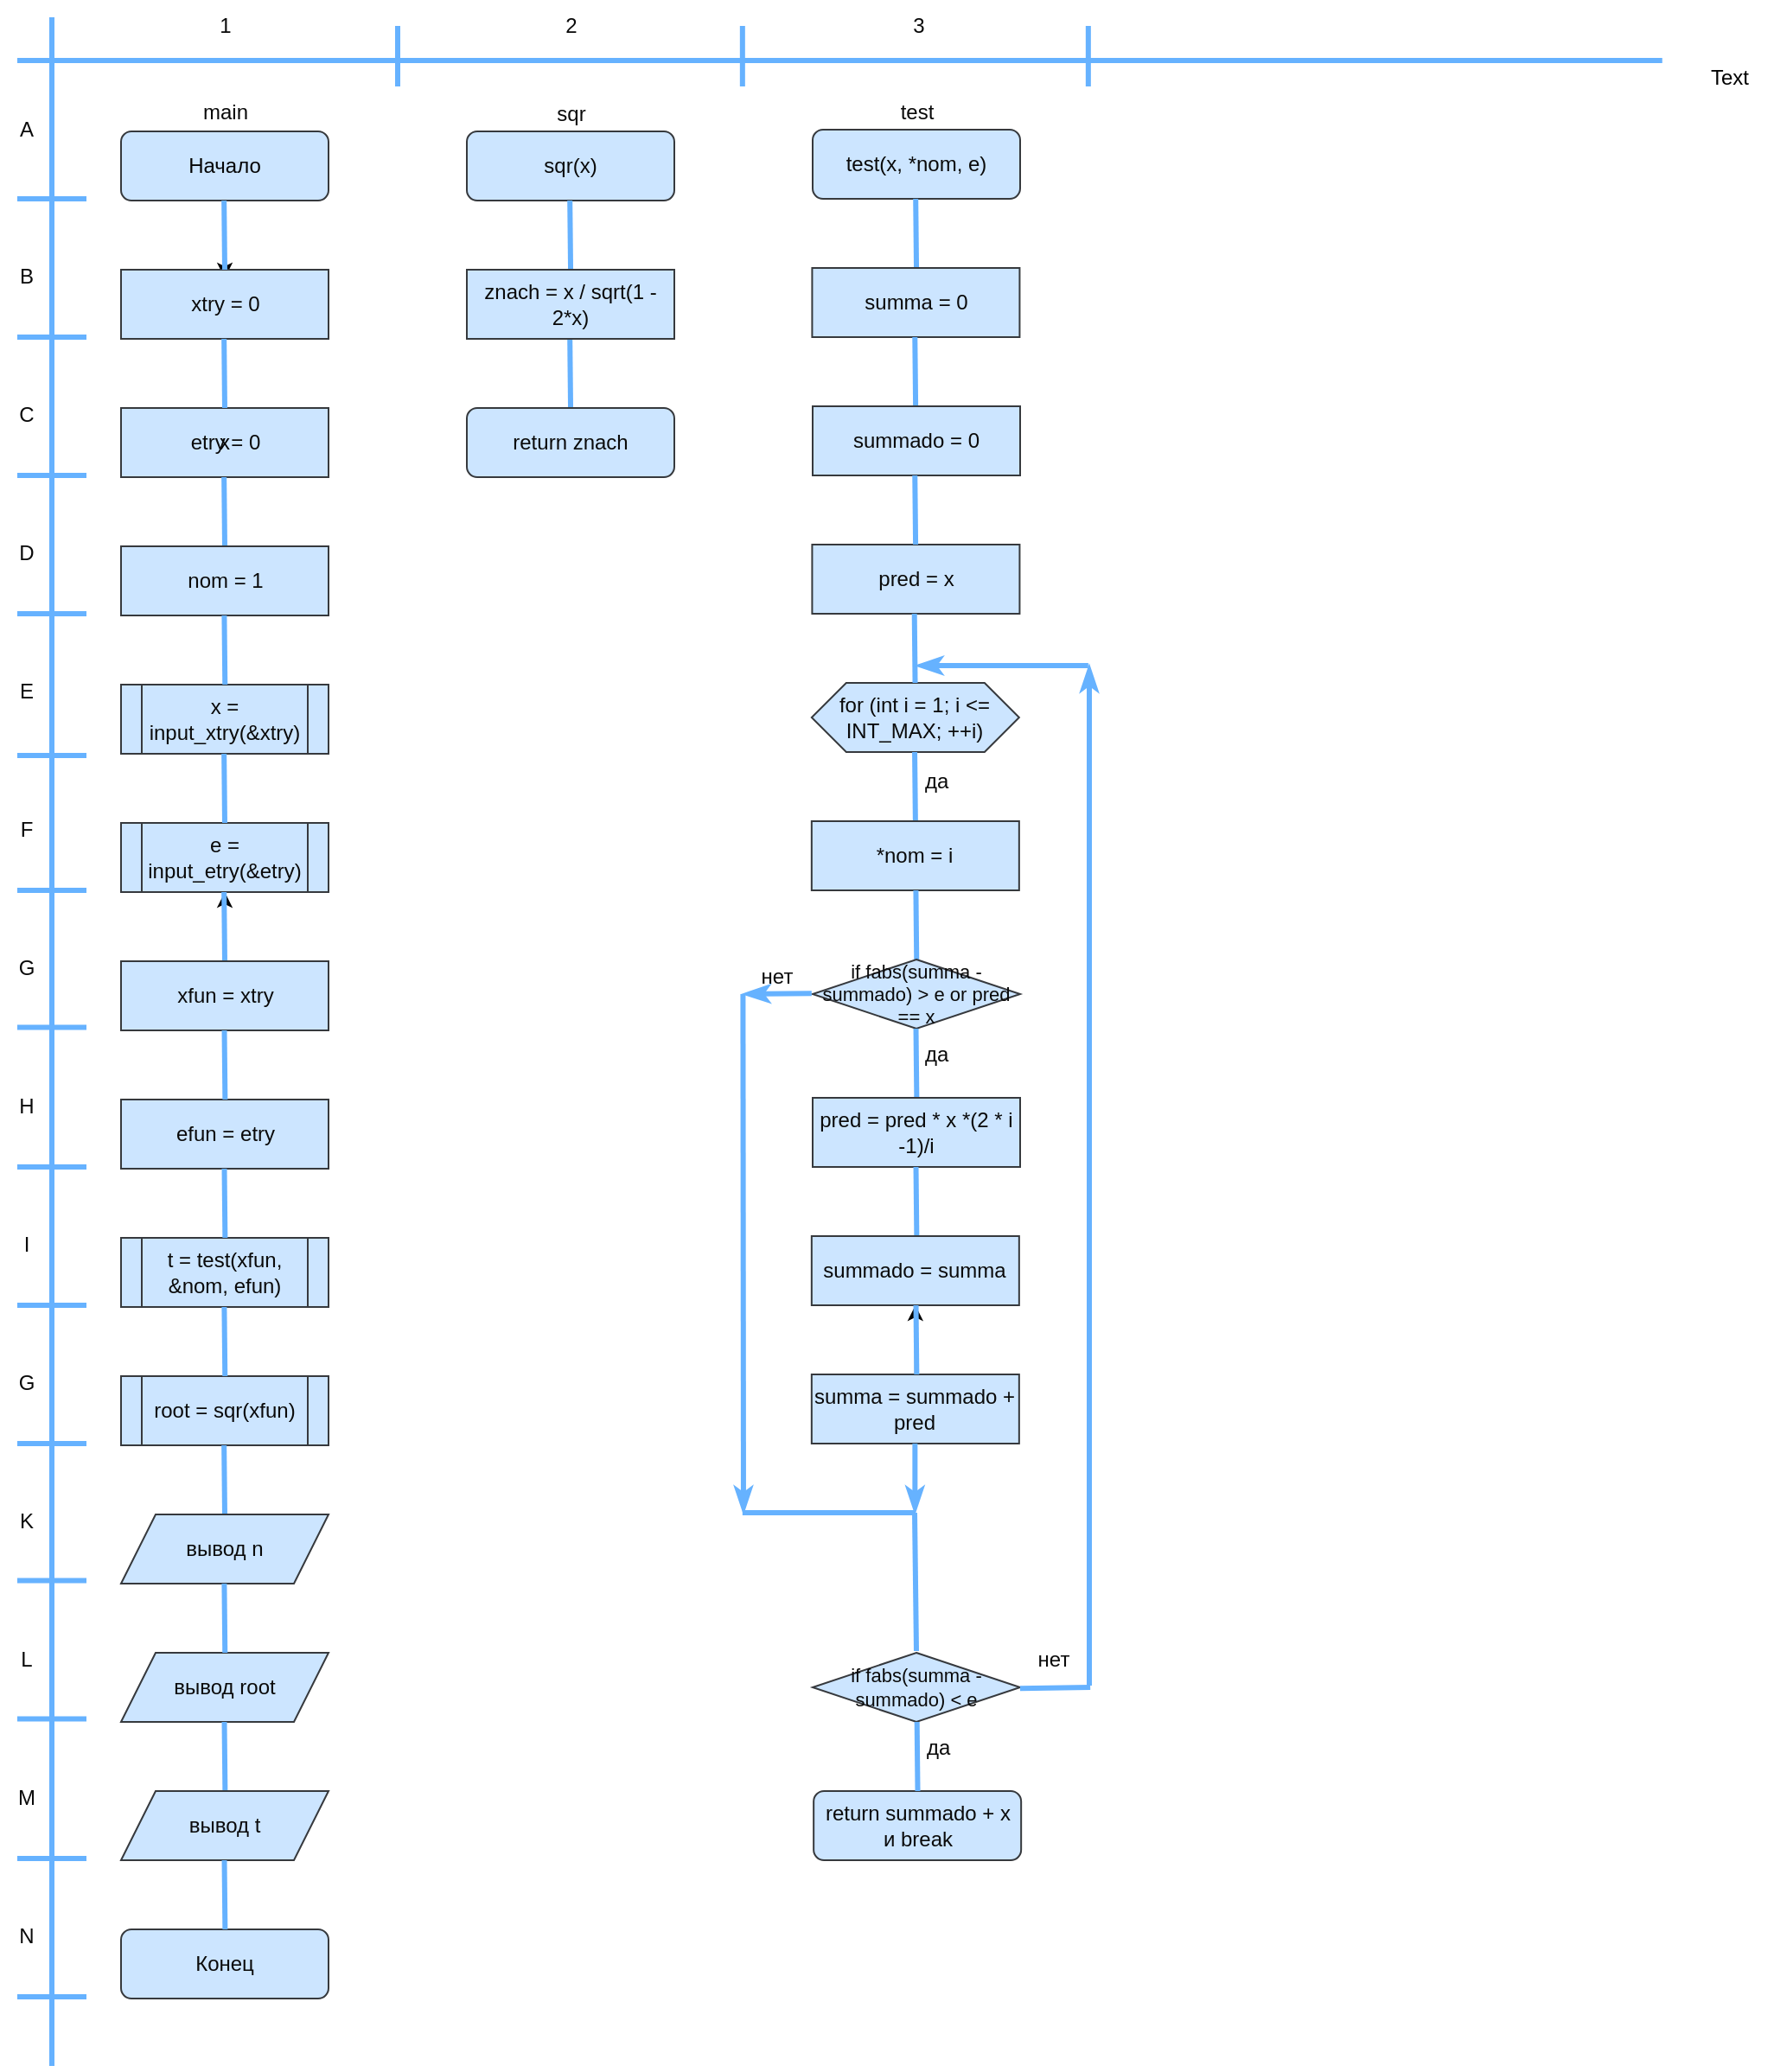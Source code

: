 <mxfile>
    <diagram id="ryQu1h_99_hGB_A9CcAF" name="Страница 1">
        <mxGraphModel dx="1442" dy="848" grid="1" gridSize="10" guides="1" tooltips="1" connect="1" arrows="1" fold="1" page="1" pageScale="1" pageWidth="3300" pageHeight="2339" background="#ffffff" math="0" shadow="0">
            <root>
                <mxCell id="0"/>
                <mxCell id="1" parent="0"/>
                <mxCell id="330" value="" style="edgeStyle=none;html=1;" edge="1" parent="1" source="2" target="32">
                    <mxGeometry relative="1" as="geometry"/>
                </mxCell>
                <mxCell id="2" value="&lt;font color=&quot;#050505&quot;&gt;Начало&lt;/font&gt;" style="whiteSpace=wrap;html=1;fillStyle=auto;fillColor=#cce5ff;strokeColor=#36393d;rounded=1;" parent="1" vertex="1">
                    <mxGeometry x="80" y="81" width="120" height="40" as="geometry"/>
                </mxCell>
                <mxCell id="3" value="Text" style="text;html=1;align=center;verticalAlign=middle;resizable=0;points=[];autosize=1;strokeColor=none;fillColor=none;" parent="1" vertex="1">
                    <mxGeometry x="985" y="35" width="50" height="30" as="geometry"/>
                </mxCell>
                <mxCell id="22" value="" style="rounded=0;whiteSpace=wrap;html=1;fillColor=#cce5ff;strokeColor=#36393d;" parent="1" vertex="1">
                    <mxGeometry x="80" y="161" width="120" height="40" as="geometry"/>
                </mxCell>
                <mxCell id="32" value="xtry = 0" style="text;html=1;align=center;verticalAlign=middle;resizable=0;points=[];autosize=1;strokeColor=none;fillColor=none;fontSize=12;fontFamily=Helvetica;fontColor=#0A0A0A;" parent="1" vertex="1">
                    <mxGeometry x="110" y="166" width="60" height="30" as="geometry"/>
                </mxCell>
                <mxCell id="34" value="x" style="rounded=0;whiteSpace=wrap;html=1;fillColor=#cce5ff;strokeColor=#36393d;" parent="1" vertex="1">
                    <mxGeometry x="80" y="241" width="120" height="40" as="geometry"/>
                </mxCell>
                <mxCell id="35" value="etry = 0" style="text;html=1;align=center;verticalAlign=middle;resizable=0;points=[];autosize=1;strokeColor=none;fillColor=none;fontSize=12;fontFamily=Helvetica;fontColor=#0A0A0A;" parent="1" vertex="1">
                    <mxGeometry x="110" y="246" width="60" height="30" as="geometry"/>
                </mxCell>
                <mxCell id="36" value="x = input_xtry(&amp;amp;xtry)" style="shape=process;whiteSpace=wrap;html=1;backgroundOutline=1;rounded=0;strokeColor=#36393d;fontFamily=Helvetica;fontSize=12;fontColor=#0A0A0A;fillColor=#cce5ff;" parent="1" vertex="1">
                    <mxGeometry x="80" y="401" width="120" height="40" as="geometry"/>
                </mxCell>
                <mxCell id="37" value="e = input_etry(&amp;amp;etry)" style="shape=process;whiteSpace=wrap;html=1;backgroundOutline=1;rounded=0;strokeColor=#36393d;fontFamily=Helvetica;fontSize=12;fontColor=#0A0A0A;fillColor=#cce5ff;" parent="1" vertex="1">
                    <mxGeometry x="80" y="481" width="120" height="40" as="geometry"/>
                </mxCell>
                <mxCell id="227" value="" style="edgeStyle=none;html=1;" parent="1" source="41" target="37" edge="1">
                    <mxGeometry relative="1" as="geometry"/>
                </mxCell>
                <mxCell id="41" value="t = test(xfun, &amp;amp;nom, efun)" style="shape=process;whiteSpace=wrap;html=1;backgroundOutline=1;rounded=0;strokeColor=#36393d;fontFamily=Helvetica;fontSize=12;fontColor=#0A0A0A;fillColor=#cce5ff;" parent="1" vertex="1">
                    <mxGeometry x="80" y="721" width="120" height="40" as="geometry"/>
                </mxCell>
                <mxCell id="42" value="root = sqr(xfun)" style="shape=process;whiteSpace=wrap;html=1;backgroundOutline=1;rounded=0;strokeColor=#36393d;fontFamily=Helvetica;fontSize=12;fontColor=#0A0A0A;fillColor=#cce5ff;" parent="1" vertex="1">
                    <mxGeometry x="80" y="801" width="120" height="40" as="geometry"/>
                </mxCell>
                <mxCell id="45" value="Конец" style="rounded=1;whiteSpace=wrap;html=1;strokeColor=#36393d;fontFamily=Helvetica;fontSize=12;fontColor=#0A0A0A;fillColor=#cce5ff;" parent="1" vertex="1">
                    <mxGeometry x="80" y="1121" width="120" height="40" as="geometry"/>
                </mxCell>
                <mxCell id="48" value="" style="endArrow=none;html=1;rounded=0;strokeColor=#66B2FF;strokeWidth=3;fontFamily=Helvetica;fontSize=12;fontColor=default;" parent="1" edge="1">
                    <mxGeometry width="50" height="50" relative="1" as="geometry">
                        <mxPoint x="140" y="161" as="sourcePoint"/>
                        <mxPoint x="139.58" y="121" as="targetPoint"/>
                    </mxGeometry>
                </mxCell>
                <mxCell id="49" value="" style="endArrow=none;html=1;rounded=0;strokeColor=#66B2FF;strokeWidth=3;fontFamily=Helvetica;fontSize=12;fontColor=default;" parent="1" edge="1">
                    <mxGeometry width="50" height="50" relative="1" as="geometry">
                        <mxPoint x="140.0" y="241" as="sourcePoint"/>
                        <mxPoint x="139.58" y="201" as="targetPoint"/>
                    </mxGeometry>
                </mxCell>
                <mxCell id="50" value="" style="endArrow=none;html=1;rounded=0;strokeColor=#66B2FF;strokeWidth=3;fontFamily=Helvetica;fontSize=12;fontColor=default;" parent="1" edge="1">
                    <mxGeometry width="50" height="50" relative="1" as="geometry">
                        <mxPoint x="140" y="321" as="sourcePoint"/>
                        <mxPoint x="139.58" y="281" as="targetPoint"/>
                    </mxGeometry>
                </mxCell>
                <mxCell id="51" value="" style="endArrow=none;html=1;rounded=0;strokeColor=#66B2FF;strokeWidth=3;fontFamily=Helvetica;fontSize=12;fontColor=default;" parent="1" edge="1">
                    <mxGeometry width="50" height="50" relative="1" as="geometry">
                        <mxPoint x="140" y="481" as="sourcePoint"/>
                        <mxPoint x="139.58" y="441" as="targetPoint"/>
                    </mxGeometry>
                </mxCell>
                <mxCell id="52" value="" style="endArrow=none;html=1;rounded=0;strokeColor=#66B2FF;strokeWidth=3;fontFamily=Helvetica;fontSize=12;fontColor=default;" parent="1" edge="1">
                    <mxGeometry width="50" height="50" relative="1" as="geometry">
                        <mxPoint x="140" y="561" as="sourcePoint"/>
                        <mxPoint x="139.58" y="521" as="targetPoint"/>
                    </mxGeometry>
                </mxCell>
                <mxCell id="59" value="" style="endArrow=none;html=1;rounded=0;strokeColor=#66B2FF;strokeWidth=3;fontFamily=Helvetica;fontSize=12;fontColor=default;" parent="1" edge="1">
                    <mxGeometry width="50" height="50" relative="1" as="geometry">
                        <mxPoint x="140" y="881" as="sourcePoint"/>
                        <mxPoint x="139.58" y="841" as="targetPoint"/>
                    </mxGeometry>
                </mxCell>
                <mxCell id="60" value="main" style="text;html=1;align=center;verticalAlign=middle;resizable=0;points=[];autosize=1;strokeColor=none;fillColor=none;fontSize=12;fontFamily=Helvetica;fontColor=#0A0A0A;" parent="1" vertex="1">
                    <mxGeometry x="115" y="55" width="50" height="30" as="geometry"/>
                </mxCell>
                <mxCell id="101" value="test(x, *nom, e)" style="rounded=1;whiteSpace=wrap;html=1;strokeColor=#36393d;fontFamily=Helvetica;fontSize=12;fontColor=#0A0A0A;fillColor=#cce5ff;" parent="1" vertex="1">
                    <mxGeometry x="480" y="80" width="120" height="40" as="geometry"/>
                </mxCell>
                <mxCell id="102" value="" style="endArrow=none;html=1;rounded=0;strokeColor=#66B2FF;strokeWidth=3;fontFamily=Helvetica;fontSize=12;fontColor=default;" parent="1" edge="1">
                    <mxGeometry width="50" height="50" relative="1" as="geometry">
                        <mxPoint x="540.02" y="160" as="sourcePoint"/>
                        <mxPoint x="539.6" y="120" as="targetPoint"/>
                    </mxGeometry>
                </mxCell>
                <mxCell id="103" value="for (int i = 1; i &amp;lt;= INT_MAX; ++i)" style="shape=hexagon;perimeter=hexagonPerimeter2;whiteSpace=wrap;html=1;fixedSize=1;rounded=0;strokeColor=#36393d;fontFamily=Helvetica;fontSize=12;fontColor=#0A0A0A;fillColor=#cce5ff;" parent="1" vertex="1">
                    <mxGeometry x="479.42" y="400" width="120" height="40" as="geometry"/>
                </mxCell>
                <mxCell id="104" value="" style="endArrow=none;html=1;rounded=0;strokeColor=#66B2FF;strokeWidth=3;fontFamily=Helvetica;fontSize=12;fontColor=default;" parent="1" edge="1">
                    <mxGeometry width="50" height="50" relative="1" as="geometry">
                        <mxPoint x="539.44" y="480" as="sourcePoint"/>
                        <mxPoint x="539.02" y="440" as="targetPoint"/>
                    </mxGeometry>
                </mxCell>
                <mxCell id="110" value="" style="endArrow=none;html=1;rounded=0;strokeColor=#66B2FF;strokeWidth=3;fontFamily=Helvetica;fontSize=12;fontColor=#0A0A0A;" parent="1" edge="1">
                    <mxGeometry width="50" height="50" relative="1" as="geometry">
                        <mxPoint x="439.42" y="880" as="sourcePoint"/>
                        <mxPoint x="539.42" y="880" as="targetPoint"/>
                    </mxGeometry>
                </mxCell>
                <mxCell id="112" value="return summado + x&lt;br&gt;и break" style="rounded=1;whiteSpace=wrap;html=1;strokeColor=#36393d;fontFamily=Helvetica;fontSize=12;fontColor=#0A0A0A;fillColor=#cce5ff;" parent="1" vertex="1">
                    <mxGeometry x="480.58" y="1041" width="120" height="40" as="geometry"/>
                </mxCell>
                <mxCell id="119" value="да&amp;nbsp;" style="text;html=1;align=center;verticalAlign=middle;resizable=0;points=[];autosize=1;strokeColor=none;fillColor=none;fontSize=12;fontFamily=Helvetica;fontColor=#0A0A0A;" parent="1" vertex="1">
                    <mxGeometry x="533.42" y="442" width="40" height="30" as="geometry"/>
                </mxCell>
                <mxCell id="120" value="test" style="text;html=1;align=center;verticalAlign=middle;resizable=0;points=[];autosize=1;strokeColor=none;fillColor=none;fontSize=12;fontFamily=Helvetica;fontColor=#0A0A0A;" parent="1" vertex="1">
                    <mxGeometry x="520" y="55" width="40" height="30" as="geometry"/>
                </mxCell>
                <mxCell id="121" value="" style="edgeStyle=none;orthogonalLoop=1;jettySize=auto;html=1;rounded=0;strokeColor=#66B2FF;strokeWidth=3;fontFamily=Helvetica;fontSize=12;fontColor=#0A0A0A;endArrow=classicThin;endFill=1;" parent="1" edge="1">
                    <mxGeometry width="100" relative="1" as="geometry">
                        <mxPoint x="640" y="980" as="sourcePoint"/>
                        <mxPoint x="640" y="390" as="targetPoint"/>
                        <Array as="points"/>
                    </mxGeometry>
                </mxCell>
                <mxCell id="122" value="sqr(x)" style="rounded=1;whiteSpace=wrap;html=1;strokeColor=#36393d;fontFamily=Helvetica;fontSize=12;fontColor=#0A0A0A;fillColor=#cce5ff;" parent="1" vertex="1">
                    <mxGeometry x="280" y="81" width="120" height="40" as="geometry"/>
                </mxCell>
                <mxCell id="123" value="sqr" style="text;html=1;align=center;verticalAlign=middle;resizable=0;points=[];autosize=1;strokeColor=none;fillColor=none;fontSize=12;fontFamily=Helvetica;fontColor=#0A0A0A;" parent="1" vertex="1">
                    <mxGeometry x="320" y="56" width="40" height="30" as="geometry"/>
                </mxCell>
                <mxCell id="125" value="" style="endArrow=none;html=1;rounded=0;strokeColor=#66B2FF;strokeWidth=3;fontFamily=Helvetica;fontSize=12;fontColor=default;" parent="1" edge="1">
                    <mxGeometry width="50" height="50" relative="1" as="geometry">
                        <mxPoint x="340.02" y="161" as="sourcePoint"/>
                        <mxPoint x="339.6" y="121" as="targetPoint"/>
                    </mxGeometry>
                </mxCell>
                <mxCell id="126" value="" style="endArrow=none;html=1;rounded=0;strokeColor=#66B2FF;strokeWidth=3;fontFamily=Helvetica;fontSize=12;fontColor=default;" parent="1" edge="1">
                    <mxGeometry width="50" height="50" relative="1" as="geometry">
                        <mxPoint x="340.02" y="241" as="sourcePoint"/>
                        <mxPoint x="339.6" y="201" as="targetPoint"/>
                    </mxGeometry>
                </mxCell>
                <mxCell id="128" value="return znach" style="rounded=1;whiteSpace=wrap;html=1;strokeColor=#36393d;fontFamily=Helvetica;fontSize=12;fontColor=#0A0A0A;fillColor=#cce5ff;" parent="1" vertex="1">
                    <mxGeometry x="280" y="241" width="120" height="40" as="geometry"/>
                </mxCell>
                <mxCell id="137" value="znach = x / sqrt(1 - 2*x)" style="whiteSpace=wrap;html=1;rounded=0;strokeColor=#36393d;fontFamily=Helvetica;fontSize=12;fontColor=#0A0A0A;fillColor=#cce5ff;" parent="1" vertex="1">
                    <mxGeometry x="280" y="161" width="120" height="40" as="geometry"/>
                </mxCell>
                <mxCell id="222" value="вывод root" style="shape=parallelogram;perimeter=parallelogramPerimeter;whiteSpace=wrap;html=1;fixedSize=1;rounded=0;strokeColor=#36393d;fontFamily=Helvetica;fontSize=12;fontColor=#0A0A0A;fillColor=#cce5ff;" parent="1" vertex="1">
                    <mxGeometry x="80" y="961" width="120" height="40" as="geometry"/>
                </mxCell>
                <mxCell id="223" value="" style="endArrow=none;html=1;rounded=0;strokeColor=#66B2FF;strokeWidth=3;fontFamily=Helvetica;fontSize=12;fontColor=default;" parent="1" edge="1">
                    <mxGeometry width="50" height="50" relative="1" as="geometry">
                        <mxPoint x="140.18" y="1041" as="sourcePoint"/>
                        <mxPoint x="139.76" y="1001" as="targetPoint"/>
                    </mxGeometry>
                </mxCell>
                <mxCell id="224" value="вывод t" style="shape=parallelogram;perimeter=parallelogramPerimeter;whiteSpace=wrap;html=1;fixedSize=1;rounded=0;strokeColor=#36393d;fontFamily=Helvetica;fontSize=12;fontColor=#0A0A0A;fillColor=#cce5ff;" parent="1" vertex="1">
                    <mxGeometry x="80" y="1041" width="120" height="40" as="geometry"/>
                </mxCell>
                <mxCell id="225" value="" style="endArrow=none;html=1;rounded=0;strokeColor=#66B2FF;strokeWidth=3;fontFamily=Helvetica;fontSize=12;fontColor=default;" parent="1" edge="1">
                    <mxGeometry width="50" height="50" relative="1" as="geometry">
                        <mxPoint x="140.18" y="1121" as="sourcePoint"/>
                        <mxPoint x="139.76" y="1081" as="targetPoint"/>
                    </mxGeometry>
                </mxCell>
                <mxCell id="228" value="" style="endArrow=none;html=1;rounded=0;strokeColor=#66B2FF;strokeWidth=3;fontFamily=Helvetica;fontSize=12;fontColor=default;" parent="1" edge="1">
                    <mxGeometry width="50" height="50" relative="1" as="geometry">
                        <mxPoint x="140.13" y="801" as="sourcePoint"/>
                        <mxPoint x="139.71" y="761" as="targetPoint"/>
                    </mxGeometry>
                </mxCell>
                <mxCell id="229" value="summa = 0" style="whiteSpace=wrap;html=1;rounded=0;strokeColor=#36393d;fontFamily=Helvetica;fontSize=12;fontColor=#0A0A0A;fillColor=#cce5ff;" parent="1" vertex="1">
                    <mxGeometry x="479.71" y="160" width="120" height="40" as="geometry"/>
                </mxCell>
                <mxCell id="230" value="pred = x" style="whiteSpace=wrap;html=1;rounded=0;strokeColor=#36393d;fontFamily=Helvetica;fontSize=12;fontColor=#0A0A0A;fillColor=#cce5ff;" parent="1" vertex="1">
                    <mxGeometry x="479.71" y="320" width="120" height="40" as="geometry"/>
                </mxCell>
                <mxCell id="231" value="" style="endArrow=none;html=1;rounded=0;strokeColor=#66B2FF;strokeWidth=3;fontFamily=Helvetica;fontSize=12;fontColor=default;" parent="1" edge="1">
                    <mxGeometry width="50" height="50" relative="1" as="geometry">
                        <mxPoint x="539.56" y="240" as="sourcePoint"/>
                        <mxPoint x="539.14" y="200" as="targetPoint"/>
                    </mxGeometry>
                </mxCell>
                <mxCell id="233" value="" style="endArrow=none;html=1;rounded=0;strokeColor=#66B2FF;strokeWidth=3;fontFamily=Helvetica;fontSize=12;fontColor=default;" parent="1" edge="1">
                    <mxGeometry width="50" height="50" relative="1" as="geometry">
                        <mxPoint x="539.27" y="400" as="sourcePoint"/>
                        <mxPoint x="538.85" y="360" as="targetPoint"/>
                    </mxGeometry>
                </mxCell>
                <mxCell id="286" value="&lt;span style=&quot;color: rgba(0, 0, 0, 0); font-family: monospace; font-size: 0px; text-align: start;&quot;&gt;%3CmxGraphModel%3E%3Croot%3E%3CmxCell%20id%3D%220%22%2F%3E%3CmxCell%20id%3D%221%22%20parent%3D%220%22%2F%3E%3CmxCell%20id%3D%222%22%20value%3D%22etry%20%3D%200%22%20style%3D%22text%3Bhtml%3D1%3Balign%3Dcenter%3BverticalAlign%3Dmiddle%3Bresizable%3D0%3Bpoints%3D%5B%5D%3Bautosize%3D1%3BstrokeColor%3Dnone%3BfillColor%3Dnone%3BfontSize%3D12%3BfontFamily%3DHelvetica%3BfontColor%3D%230A0A0A%3B%22%20vertex%3D%221%22%20parent%3D%221%22%3E%3CmxGeometry%20x%3D%22190%22%20y%3D%22245%22%20width%3D%2260%22%20height%3D%2230%22%20as%3D%22geometry%22%2F%3E%3C%2FmxCell%3E%3C%2Froot%3E%3C%2FmxGraphModel%3E&lt;/span&gt;" style="rounded=0;whiteSpace=wrap;html=1;fillColor=#cce5ff;strokeColor=#36393d;" parent="1" vertex="1">
                    <mxGeometry x="80" y="321" width="120" height="40" as="geometry"/>
                </mxCell>
                <mxCell id="287" value="nom = 1" style="text;html=1;align=center;verticalAlign=middle;resizable=0;points=[];autosize=1;strokeColor=none;fillColor=none;fontSize=12;fontFamily=Helvetica;fontColor=#0A0A0A;" parent="1" vertex="1">
                    <mxGeometry x="105" y="326" width="70" height="30" as="geometry"/>
                </mxCell>
                <mxCell id="288" value="" style="endArrow=none;html=1;rounded=0;strokeColor=#66B2FF;strokeWidth=3;fontFamily=Helvetica;fontSize=12;fontColor=default;" parent="1" edge="1">
                    <mxGeometry width="50" height="50" relative="1" as="geometry">
                        <mxPoint x="140.13" y="401" as="sourcePoint"/>
                        <mxPoint x="139.71" y="361" as="targetPoint"/>
                    </mxGeometry>
                </mxCell>
                <mxCell id="289" value="вывод n" style="shape=parallelogram;perimeter=parallelogramPerimeter;whiteSpace=wrap;html=1;fixedSize=1;rounded=0;strokeColor=#36393d;fontFamily=Helvetica;fontSize=12;fontColor=#0A0A0A;fillColor=#cce5ff;" parent="1" vertex="1">
                    <mxGeometry x="80" y="881" width="120" height="40" as="geometry"/>
                </mxCell>
                <mxCell id="290" value="" style="endArrow=none;html=1;rounded=0;strokeColor=#66B2FF;strokeWidth=3;fontFamily=Helvetica;fontSize=12;fontColor=default;" parent="1" edge="1">
                    <mxGeometry width="50" height="50" relative="1" as="geometry">
                        <mxPoint x="140.13" y="961" as="sourcePoint"/>
                        <mxPoint x="139.71" y="921" as="targetPoint"/>
                    </mxGeometry>
                </mxCell>
                <mxCell id="293" value="summado = 0" style="whiteSpace=wrap;html=1;rounded=0;strokeColor=#36393d;fontFamily=Helvetica;fontSize=12;fontColor=#0A0A0A;fillColor=#cce5ff;" parent="1" vertex="1">
                    <mxGeometry x="480" y="240" width="120" height="40" as="geometry"/>
                </mxCell>
                <mxCell id="294" value="" style="endArrow=none;html=1;rounded=0;strokeColor=#66B2FF;strokeWidth=3;fontFamily=Helvetica;fontSize=12;fontColor=default;" parent="1" edge="1">
                    <mxGeometry width="50" height="50" relative="1" as="geometry">
                        <mxPoint x="539.55" y="320" as="sourcePoint"/>
                        <mxPoint x="539.13" y="280" as="targetPoint"/>
                    </mxGeometry>
                </mxCell>
                <mxCell id="295" value="*nom = i" style="whiteSpace=wrap;html=1;rounded=0;strokeColor=#36393d;fontFamily=Helvetica;fontSize=12;fontColor=#0A0A0A;fillColor=#cce5ff;" parent="1" vertex="1">
                    <mxGeometry x="479.42" y="480" width="120" height="40" as="geometry"/>
                </mxCell>
                <mxCell id="296" value="" style="endArrow=none;html=1;rounded=0;strokeColor=#66B2FF;strokeWidth=3;fontFamily=Helvetica;fontSize=12;fontColor=default;" parent="1" edge="1">
                    <mxGeometry width="50" height="50" relative="1" as="geometry">
                        <mxPoint x="540.13" y="560" as="sourcePoint"/>
                        <mxPoint x="539.71" y="520" as="targetPoint"/>
                    </mxGeometry>
                </mxCell>
                <mxCell id="297" value="if fabs(summa - summado) &amp;gt; e or pred == x" style="rhombus;whiteSpace=wrap;html=1;rounded=0;strokeColor=#36393d;fontFamily=Helvetica;fontSize=11;fontColor=#0A0A0A;fillColor=#cce5ff;" parent="1" vertex="1">
                    <mxGeometry x="480" y="560" width="120" height="40" as="geometry"/>
                </mxCell>
                <mxCell id="299" value="" style="endArrow=none;html=1;rounded=0;strokeColor=#66B2FF;strokeWidth=3;fontFamily=Helvetica;fontSize=12;fontColor=default;" parent="1" edge="1">
                    <mxGeometry width="50" height="50" relative="1" as="geometry">
                        <mxPoint x="540.18" y="640" as="sourcePoint"/>
                        <mxPoint x="539.76" y="600" as="targetPoint"/>
                    </mxGeometry>
                </mxCell>
                <mxCell id="300" value="да&amp;nbsp;" style="text;html=1;align=center;verticalAlign=middle;resizable=0;points=[];autosize=1;strokeColor=none;fillColor=none;fontSize=12;fontFamily=Helvetica;fontColor=#0A0A0A;" parent="1" vertex="1">
                    <mxGeometry x="533.42" y="600" width="40" height="30" as="geometry"/>
                </mxCell>
                <mxCell id="301" value="pred = pred * x *(2 * i -1)/i" style="whiteSpace=wrap;html=1;rounded=0;strokeColor=#36393d;fontFamily=Helvetica;fontSize=12;fontColor=#0A0A0A;fillColor=#cce5ff;" parent="1" vertex="1">
                    <mxGeometry x="480" y="640" width="120" height="40" as="geometry"/>
                </mxCell>
                <mxCell id="303" value="" style="endArrow=none;html=1;rounded=0;strokeColor=#66B2FF;strokeWidth=3;fontFamily=Helvetica;fontSize=12;fontColor=default;" parent="1" edge="1">
                    <mxGeometry width="50" height="50" relative="1" as="geometry">
                        <mxPoint x="540.18" y="720" as="sourcePoint"/>
                        <mxPoint x="539.76" y="680" as="targetPoint"/>
                    </mxGeometry>
                </mxCell>
                <mxCell id="304" value="summado = summa" style="whiteSpace=wrap;html=1;rounded=0;strokeColor=#36393d;fontFamily=Helvetica;fontSize=12;fontColor=#0A0A0A;fillColor=#cce5ff;" parent="1" vertex="1">
                    <mxGeometry x="479.42" y="720" width="120" height="40" as="geometry"/>
                </mxCell>
                <mxCell id="316" value="" style="edgeStyle=none;html=1;" parent="1" source="305" target="304" edge="1">
                    <mxGeometry relative="1" as="geometry"/>
                </mxCell>
                <mxCell id="305" value="summa = summado + pred" style="whiteSpace=wrap;html=1;rounded=0;strokeColor=#36393d;fontFamily=Helvetica;fontSize=12;fontColor=#0A0A0A;fillColor=#cce5ff;" parent="1" vertex="1">
                    <mxGeometry x="479.42" y="800" width="120" height="40" as="geometry"/>
                </mxCell>
                <mxCell id="306" value="" style="endArrow=none;html=1;rounded=0;strokeColor=#66B2FF;strokeWidth=3;fontFamily=Helvetica;fontSize=12;fontColor=default;" parent="1" edge="1">
                    <mxGeometry width="50" height="50" relative="1" as="geometry">
                        <mxPoint x="540.18" y="800" as="sourcePoint"/>
                        <mxPoint x="539.76" y="760" as="targetPoint"/>
                    </mxGeometry>
                </mxCell>
                <mxCell id="307" value="" style="endArrow=none;html=1;rounded=0;strokeColor=#66B2FF;strokeWidth=3;fontFamily=Helvetica;fontSize=12;fontColor=default;" parent="1" edge="1">
                    <mxGeometry width="50" height="50" relative="1" as="geometry">
                        <mxPoint x="540" y="960" as="sourcePoint"/>
                        <mxPoint x="539.0" y="880" as="targetPoint"/>
                    </mxGeometry>
                </mxCell>
                <mxCell id="308" value="if fabs(summa - summado) &amp;lt; e" style="rhombus;whiteSpace=wrap;html=1;rounded=0;strokeColor=#36393d;fontFamily=Helvetica;fontSize=11;fontColor=#0A0A0A;fillColor=#cce5ff;" parent="1" vertex="1">
                    <mxGeometry x="480" y="961" width="120" height="40" as="geometry"/>
                </mxCell>
                <mxCell id="309" value="" style="endArrow=none;html=1;rounded=0;strokeColor=#66B2FF;strokeWidth=3;fontFamily=Helvetica;fontSize=12;fontColor=default;" parent="1" edge="1">
                    <mxGeometry width="50" height="50" relative="1" as="geometry">
                        <mxPoint x="540.76" y="1041" as="sourcePoint"/>
                        <mxPoint x="540.34" y="1001" as="targetPoint"/>
                    </mxGeometry>
                </mxCell>
                <mxCell id="310" value="да&amp;nbsp;" style="text;html=1;align=center;verticalAlign=middle;resizable=0;points=[];autosize=1;strokeColor=none;fillColor=none;fontSize=12;fontFamily=Helvetica;fontColor=#0A0A0A;" parent="1" vertex="1">
                    <mxGeometry x="534" y="1001" width="40" height="30" as="geometry"/>
                </mxCell>
                <mxCell id="313" value="" style="edgeStyle=none;orthogonalLoop=1;jettySize=auto;html=1;rounded=0;strokeColor=#66B2FF;strokeWidth=3;fontFamily=Helvetica;fontSize=12;fontColor=#0A0A0A;endArrow=classicThin;endFill=1;" parent="1" edge="1">
                    <mxGeometry width="100" relative="1" as="geometry">
                        <mxPoint x="479.42" y="579.66" as="sourcePoint"/>
                        <mxPoint x="440" y="580" as="targetPoint"/>
                        <Array as="points"/>
                    </mxGeometry>
                </mxCell>
                <mxCell id="314" value="нет" style="text;html=1;align=center;verticalAlign=middle;resizable=0;points=[];autosize=1;strokeColor=none;fillColor=none;fontSize=12;fontFamily=Helvetica;fontColor=#0A0A0A;" parent="1" vertex="1">
                    <mxGeometry x="439.42" y="555" width="40" height="30" as="geometry"/>
                </mxCell>
                <mxCell id="318" value="" style="edgeStyle=none;orthogonalLoop=1;jettySize=auto;html=1;rounded=0;strokeColor=#66B2FF;strokeWidth=3;fontFamily=Helvetica;fontSize=12;fontColor=#0A0A0A;endArrow=classicThin;endFill=1;" parent="1" edge="1">
                    <mxGeometry width="100" relative="1" as="geometry">
                        <mxPoint x="439.71" y="580" as="sourcePoint"/>
                        <mxPoint x="440" y="880" as="targetPoint"/>
                        <Array as="points"/>
                    </mxGeometry>
                </mxCell>
                <mxCell id="319" value="" style="edgeStyle=none;orthogonalLoop=1;jettySize=auto;html=1;rounded=0;strokeColor=#66B2FF;strokeWidth=3;fontFamily=Helvetica;fontSize=12;fontColor=#0A0A0A;endArrow=classicThin;endFill=1;" parent="1" edge="1">
                    <mxGeometry width="100" relative="1" as="geometry">
                        <mxPoint x="539.18" y="840" as="sourcePoint"/>
                        <mxPoint x="539.18" y="880" as="targetPoint"/>
                        <Array as="points"/>
                    </mxGeometry>
                </mxCell>
                <mxCell id="321" value="нет" style="text;html=1;align=center;verticalAlign=middle;resizable=0;points=[];autosize=1;strokeColor=none;fillColor=none;fontSize=12;fontFamily=Helvetica;fontColor=#0A0A0A;" parent="1" vertex="1">
                    <mxGeometry x="599.42" y="950" width="40" height="30" as="geometry"/>
                </mxCell>
                <mxCell id="322" value="" style="endArrow=none;html=1;rounded=0;strokeColor=#66B2FF;strokeWidth=3;fontFamily=Helvetica;fontSize=12;fontColor=#0A0A0A;" parent="1" edge="1">
                    <mxGeometry width="50" height="50" relative="1" as="geometry">
                        <mxPoint x="600" y="981.6" as="sourcePoint"/>
                        <mxPoint x="640.58" y="981" as="targetPoint"/>
                    </mxGeometry>
                </mxCell>
                <mxCell id="323" value="" style="edgeStyle=none;orthogonalLoop=1;jettySize=auto;html=1;rounded=0;strokeColor=#66B2FF;strokeWidth=3;fontFamily=Helvetica;fontSize=12;fontColor=#0A0A0A;endArrow=classicThin;endFill=1;" parent="1" edge="1">
                    <mxGeometry width="100" relative="1" as="geometry">
                        <mxPoint x="639.42" y="390" as="sourcePoint"/>
                        <mxPoint x="540" y="390" as="targetPoint"/>
                        <Array as="points"/>
                    </mxGeometry>
                </mxCell>
                <mxCell id="324" value="" style="rounded=0;whiteSpace=wrap;html=1;fillColor=#cce5ff;strokeColor=#36393d;" parent="1" vertex="1">
                    <mxGeometry x="80" y="561" width="120" height="40" as="geometry"/>
                </mxCell>
                <mxCell id="325" value="xfun = xtry" style="text;html=1;align=center;verticalAlign=middle;resizable=0;points=[];autosize=1;strokeColor=none;fillColor=none;fontSize=12;fontFamily=Helvetica;fontColor=#0A0A0A;" parent="1" vertex="1">
                    <mxGeometry x="100" y="566" width="80" height="30" as="geometry"/>
                </mxCell>
                <mxCell id="326" value="" style="rounded=0;whiteSpace=wrap;html=1;fillColor=#cce5ff;strokeColor=#36393d;" parent="1" vertex="1">
                    <mxGeometry x="80" y="641" width="120" height="40" as="geometry"/>
                </mxCell>
                <mxCell id="327" value="efun = etry" style="text;html=1;align=center;verticalAlign=middle;resizable=0;points=[];autosize=1;strokeColor=none;fillColor=none;fontSize=12;fontFamily=Helvetica;fontColor=#0A0A0A;" parent="1" vertex="1">
                    <mxGeometry x="100" y="646" width="80" height="30" as="geometry"/>
                </mxCell>
                <mxCell id="328" value="" style="endArrow=none;html=1;rounded=0;strokeColor=#66B2FF;strokeWidth=3;fontFamily=Helvetica;fontSize=12;fontColor=default;" parent="1" edge="1">
                    <mxGeometry width="50" height="50" relative="1" as="geometry">
                        <mxPoint x="140.18" y="641" as="sourcePoint"/>
                        <mxPoint x="139.76" y="601" as="targetPoint"/>
                    </mxGeometry>
                </mxCell>
                <mxCell id="329" value="" style="endArrow=none;html=1;rounded=0;strokeColor=#66B2FF;strokeWidth=3;fontFamily=Helvetica;fontSize=12;fontColor=default;" parent="1" edge="1">
                    <mxGeometry width="50" height="50" relative="1" as="geometry">
                        <mxPoint x="140.18" y="721" as="sourcePoint"/>
                        <mxPoint x="139.76" y="681" as="targetPoint"/>
                    </mxGeometry>
                </mxCell>
                <mxCell id="331" value="" style="endArrow=none;html=1;rounded=0;strokeColor=#66B2FF;strokeWidth=3;fontFamily=Helvetica;fontSize=12;fontColor=default;" edge="1" parent="1">
                    <mxGeometry width="50" height="50" relative="1" as="geometry">
                        <mxPoint x="40" y="1200" as="sourcePoint"/>
                        <mxPoint x="40.0" y="15" as="targetPoint"/>
                    </mxGeometry>
                </mxCell>
                <mxCell id="332" value="" style="endArrow=none;html=1;rounded=0;strokeColor=#66B2FF;strokeWidth=3;fontFamily=Helvetica;fontSize=12;fontColor=default;" edge="1" parent="1">
                    <mxGeometry width="50" height="50" relative="1" as="geometry">
                        <mxPoint x="20" y="40" as="sourcePoint"/>
                        <mxPoint x="971.379" y="40" as="targetPoint"/>
                    </mxGeometry>
                </mxCell>
                <mxCell id="333" value="" style="endArrow=none;html=1;rounded=0;strokeColor=#66B2FF;strokeWidth=3;fontFamily=Helvetica;fontSize=12;fontColor=default;" edge="1" parent="1">
                    <mxGeometry width="50" height="50" relative="1" as="geometry">
                        <mxPoint x="20" y="120" as="sourcePoint"/>
                        <mxPoint x="60.0" y="120" as="targetPoint"/>
                    </mxGeometry>
                </mxCell>
                <mxCell id="335" value="" style="endArrow=none;html=1;rounded=0;strokeColor=#66B2FF;strokeWidth=3;fontFamily=Helvetica;fontSize=12;fontColor=default;" edge="1" parent="1">
                    <mxGeometry width="50" height="50" relative="1" as="geometry">
                        <mxPoint x="20" y="200" as="sourcePoint"/>
                        <mxPoint x="60" y="200" as="targetPoint"/>
                    </mxGeometry>
                </mxCell>
                <mxCell id="336" value="" style="endArrow=none;html=1;rounded=0;strokeColor=#66B2FF;strokeWidth=3;fontFamily=Helvetica;fontSize=12;fontColor=default;" edge="1" parent="1">
                    <mxGeometry width="50" height="50" relative="1" as="geometry">
                        <mxPoint x="20" y="280" as="sourcePoint"/>
                        <mxPoint x="60" y="280" as="targetPoint"/>
                    </mxGeometry>
                </mxCell>
                <mxCell id="337" value="" style="endArrow=none;html=1;rounded=0;strokeColor=#66B2FF;strokeWidth=3;fontFamily=Helvetica;fontSize=12;fontColor=default;" edge="1" parent="1">
                    <mxGeometry width="50" height="50" relative="1" as="geometry">
                        <mxPoint x="20" y="360" as="sourcePoint"/>
                        <mxPoint x="60" y="360" as="targetPoint"/>
                    </mxGeometry>
                </mxCell>
                <mxCell id="338" value="" style="endArrow=none;html=1;rounded=0;strokeColor=#66B2FF;strokeWidth=3;fontFamily=Helvetica;fontSize=12;fontColor=default;" edge="1" parent="1">
                    <mxGeometry width="50" height="50" relative="1" as="geometry">
                        <mxPoint x="20" y="442" as="sourcePoint"/>
                        <mxPoint x="60" y="442" as="targetPoint"/>
                    </mxGeometry>
                </mxCell>
                <mxCell id="339" value="" style="endArrow=none;html=1;rounded=0;strokeColor=#66B2FF;strokeWidth=3;fontFamily=Helvetica;fontSize=12;fontColor=default;" edge="1" parent="1">
                    <mxGeometry width="50" height="50" relative="1" as="geometry">
                        <mxPoint x="20" y="520" as="sourcePoint"/>
                        <mxPoint x="60" y="520" as="targetPoint"/>
                    </mxGeometry>
                </mxCell>
                <mxCell id="340" value="" style="endArrow=none;html=1;rounded=0;strokeColor=#66B2FF;strokeWidth=3;fontFamily=Helvetica;fontSize=12;fontColor=default;" edge="1" parent="1">
                    <mxGeometry width="50" height="50" relative="1" as="geometry">
                        <mxPoint x="20" y="599.31" as="sourcePoint"/>
                        <mxPoint x="60" y="599.31" as="targetPoint"/>
                    </mxGeometry>
                </mxCell>
                <mxCell id="341" value="" style="endArrow=none;html=1;rounded=0;strokeColor=#66B2FF;strokeWidth=3;fontFamily=Helvetica;fontSize=12;fontColor=default;" edge="1" parent="1">
                    <mxGeometry width="50" height="50" relative="1" as="geometry">
                        <mxPoint x="20" y="680" as="sourcePoint"/>
                        <mxPoint x="60" y="680" as="targetPoint"/>
                    </mxGeometry>
                </mxCell>
                <mxCell id="342" value="" style="endArrow=none;html=1;rounded=0;strokeColor=#66B2FF;strokeWidth=3;fontFamily=Helvetica;fontSize=12;fontColor=default;" edge="1" parent="1">
                    <mxGeometry width="50" height="50" relative="1" as="geometry">
                        <mxPoint x="20" y="760" as="sourcePoint"/>
                        <mxPoint x="60" y="760" as="targetPoint"/>
                    </mxGeometry>
                </mxCell>
                <mxCell id="343" value="" style="endArrow=none;html=1;rounded=0;strokeColor=#66B2FF;strokeWidth=3;fontFamily=Helvetica;fontSize=12;fontColor=default;" edge="1" parent="1">
                    <mxGeometry width="50" height="50" relative="1" as="geometry">
                        <mxPoint x="20" y="840" as="sourcePoint"/>
                        <mxPoint x="60" y="840" as="targetPoint"/>
                    </mxGeometry>
                </mxCell>
                <mxCell id="344" value="" style="endArrow=none;html=1;rounded=0;strokeColor=#66B2FF;strokeWidth=3;fontFamily=Helvetica;fontSize=12;fontColor=default;" edge="1" parent="1">
                    <mxGeometry width="50" height="50" relative="1" as="geometry">
                        <mxPoint x="20" y="919.31" as="sourcePoint"/>
                        <mxPoint x="60" y="919.31" as="targetPoint"/>
                    </mxGeometry>
                </mxCell>
                <mxCell id="345" value="" style="endArrow=none;html=1;rounded=0;strokeColor=#66B2FF;strokeWidth=3;fontFamily=Helvetica;fontSize=12;fontColor=default;" edge="1" parent="1">
                    <mxGeometry width="50" height="50" relative="1" as="geometry">
                        <mxPoint x="20" y="999.31" as="sourcePoint"/>
                        <mxPoint x="60" y="999.31" as="targetPoint"/>
                    </mxGeometry>
                </mxCell>
                <mxCell id="346" value="" style="endArrow=none;html=1;rounded=0;strokeColor=#66B2FF;strokeWidth=3;fontFamily=Helvetica;fontSize=12;fontColor=default;" edge="1" parent="1">
                    <mxGeometry width="50" height="50" relative="1" as="geometry">
                        <mxPoint x="20" y="1080" as="sourcePoint"/>
                        <mxPoint x="60" y="1080" as="targetPoint"/>
                    </mxGeometry>
                </mxCell>
                <mxCell id="347" value="" style="endArrow=none;html=1;rounded=0;strokeColor=#66B2FF;strokeWidth=3;fontFamily=Helvetica;fontSize=12;fontColor=default;" edge="1" parent="1">
                    <mxGeometry width="50" height="50" relative="1" as="geometry">
                        <mxPoint x="20" y="1160" as="sourcePoint"/>
                        <mxPoint x="60" y="1160" as="targetPoint"/>
                    </mxGeometry>
                </mxCell>
                <mxCell id="348" value="" style="endArrow=none;html=1;rounded=0;strokeColor=#66B2FF;strokeWidth=3;fontFamily=Helvetica;fontSize=12;fontColor=default;" edge="1" parent="1">
                    <mxGeometry width="50" height="50" relative="1" as="geometry">
                        <mxPoint x="240" y="55" as="sourcePoint"/>
                        <mxPoint x="240" y="20" as="targetPoint"/>
                    </mxGeometry>
                </mxCell>
                <mxCell id="349" value="" style="endArrow=none;html=1;rounded=0;strokeColor=#66B2FF;strokeWidth=3;fontFamily=Helvetica;fontSize=12;fontColor=default;" edge="1" parent="1">
                    <mxGeometry width="50" height="50" relative="1" as="geometry">
                        <mxPoint x="439.42" y="55" as="sourcePoint"/>
                        <mxPoint x="439.42" y="20" as="targetPoint"/>
                    </mxGeometry>
                </mxCell>
                <mxCell id="350" value="" style="endArrow=none;html=1;rounded=0;strokeColor=#66B2FF;strokeWidth=3;fontFamily=Helvetica;fontSize=12;fontColor=default;" edge="1" parent="1">
                    <mxGeometry width="50" height="50" relative="1" as="geometry">
                        <mxPoint x="639.42" y="55" as="sourcePoint"/>
                        <mxPoint x="639.42" y="20" as="targetPoint"/>
                    </mxGeometry>
                </mxCell>
                <mxCell id="351" value="1" style="text;html=1;align=center;verticalAlign=middle;resizable=0;points=[];autosize=1;strokeColor=none;fillColor=none;fontSize=12;fontFamily=Helvetica;fontColor=#0A0A0A;" vertex="1" parent="1">
                    <mxGeometry x="125" y="5" width="30" height="30" as="geometry"/>
                </mxCell>
                <mxCell id="352" value="2" style="text;html=1;align=center;verticalAlign=middle;resizable=0;points=[];autosize=1;strokeColor=none;fillColor=none;fontSize=12;fontFamily=Helvetica;fontColor=#0A0A0A;" vertex="1" parent="1">
                    <mxGeometry x="325" y="5" width="30" height="30" as="geometry"/>
                </mxCell>
                <mxCell id="353" value="3" style="text;html=1;align=center;verticalAlign=middle;resizable=0;points=[];autosize=1;strokeColor=none;fillColor=none;fontSize=12;fontFamily=Helvetica;fontColor=#0A0A0A;" vertex="1" parent="1">
                    <mxGeometry x="525.58" y="5" width="30" height="30" as="geometry"/>
                </mxCell>
                <mxCell id="354" value="A" style="text;html=1;align=center;verticalAlign=middle;resizable=0;points=[];autosize=1;strokeColor=none;fillColor=none;fontSize=12;fontFamily=Helvetica;fontColor=#0A0A0A;" vertex="1" parent="1">
                    <mxGeometry x="10" y="65" width="30" height="30" as="geometry"/>
                </mxCell>
                <mxCell id="355" value="B" style="text;html=1;align=center;verticalAlign=middle;resizable=0;points=[];autosize=1;strokeColor=none;fillColor=none;fontSize=12;fontFamily=Helvetica;fontColor=#0A0A0A;" vertex="1" parent="1">
                    <mxGeometry x="10" y="150" width="30" height="30" as="geometry"/>
                </mxCell>
                <mxCell id="356" value="C" style="text;html=1;align=center;verticalAlign=middle;resizable=0;points=[];autosize=1;strokeColor=none;fillColor=none;fontSize=12;fontFamily=Helvetica;fontColor=#0A0A0A;" vertex="1" parent="1">
                    <mxGeometry x="10" y="230" width="30" height="30" as="geometry"/>
                </mxCell>
                <mxCell id="357" value="D" style="text;html=1;align=center;verticalAlign=middle;resizable=0;points=[];autosize=1;strokeColor=none;fillColor=none;fontSize=12;fontFamily=Helvetica;fontColor=#0A0A0A;" vertex="1" parent="1">
                    <mxGeometry x="10" y="310" width="30" height="30" as="geometry"/>
                </mxCell>
                <mxCell id="358" value="E" style="text;html=1;align=center;verticalAlign=middle;resizable=0;points=[];autosize=1;strokeColor=none;fillColor=none;fontSize=12;fontFamily=Helvetica;fontColor=#0A0A0A;" vertex="1" parent="1">
                    <mxGeometry x="10" y="390" width="30" height="30" as="geometry"/>
                </mxCell>
                <mxCell id="359" value="F" style="text;html=1;align=center;verticalAlign=middle;resizable=0;points=[];autosize=1;strokeColor=none;fillColor=none;fontSize=12;fontFamily=Helvetica;fontColor=#0A0A0A;" vertex="1" parent="1">
                    <mxGeometry x="10" y="470" width="30" height="30" as="geometry"/>
                </mxCell>
                <mxCell id="360" value="G" style="text;html=1;align=center;verticalAlign=middle;resizable=0;points=[];autosize=1;strokeColor=none;fillColor=none;fontSize=12;fontFamily=Helvetica;fontColor=#0A0A0A;" vertex="1" parent="1">
                    <mxGeometry x="10" y="550" width="30" height="30" as="geometry"/>
                </mxCell>
                <mxCell id="361" value="H" style="text;html=1;align=center;verticalAlign=middle;resizable=0;points=[];autosize=1;strokeColor=none;fillColor=none;fontSize=12;fontFamily=Helvetica;fontColor=#0A0A0A;" vertex="1" parent="1">
                    <mxGeometry x="10" y="630" width="30" height="30" as="geometry"/>
                </mxCell>
                <mxCell id="362" value="I" style="text;html=1;align=center;verticalAlign=middle;resizable=0;points=[];autosize=1;strokeColor=none;fillColor=none;fontSize=12;fontFamily=Helvetica;fontColor=#0A0A0A;" vertex="1" parent="1">
                    <mxGeometry x="10" y="710" width="30" height="30" as="geometry"/>
                </mxCell>
                <mxCell id="363" value="G" style="text;html=1;align=center;verticalAlign=middle;resizable=0;points=[];autosize=1;strokeColor=none;fillColor=none;fontSize=12;fontFamily=Helvetica;fontColor=#0A0A0A;" vertex="1" parent="1">
                    <mxGeometry x="10" y="790" width="30" height="30" as="geometry"/>
                </mxCell>
                <mxCell id="364" value="K" style="text;html=1;align=center;verticalAlign=middle;resizable=0;points=[];autosize=1;strokeColor=none;fillColor=none;fontSize=12;fontFamily=Helvetica;fontColor=#0A0A0A;" vertex="1" parent="1">
                    <mxGeometry x="10" y="870" width="30" height="30" as="geometry"/>
                </mxCell>
                <mxCell id="365" value="L" style="text;html=1;align=center;verticalAlign=middle;resizable=0;points=[];autosize=1;strokeColor=none;fillColor=none;fontSize=12;fontFamily=Helvetica;fontColor=#0A0A0A;" vertex="1" parent="1">
                    <mxGeometry x="10" y="950" width="30" height="30" as="geometry"/>
                </mxCell>
                <mxCell id="366" value="M" style="text;html=1;align=center;verticalAlign=middle;resizable=0;points=[];autosize=1;strokeColor=none;fillColor=none;fontSize=12;fontFamily=Helvetica;fontColor=#0A0A0A;" vertex="1" parent="1">
                    <mxGeometry x="10" y="1030" width="30" height="30" as="geometry"/>
                </mxCell>
                <mxCell id="367" value="N" style="text;html=1;align=center;verticalAlign=middle;resizable=0;points=[];autosize=1;strokeColor=none;fillColor=none;fontSize=12;fontFamily=Helvetica;fontColor=#0A0A0A;" vertex="1" parent="1">
                    <mxGeometry x="10" y="1110" width="30" height="30" as="geometry"/>
                </mxCell>
            </root>
        </mxGraphModel>
    </diagram>
</mxfile>